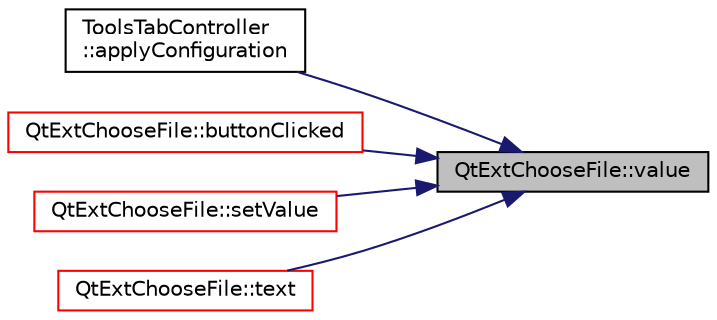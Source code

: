 digraph "QtExtChooseFile::value"
{
 // LATEX_PDF_SIZE
  edge [fontname="Helvetica",fontsize="10",labelfontname="Helvetica",labelfontsize="10"];
  node [fontname="Helvetica",fontsize="10",shape=record];
  rankdir="RL";
  Node1 [label="QtExtChooseFile::value",height=0.2,width=0.4,color="black", fillcolor="grey75", style="filled", fontcolor="black",tooltip=" "];
  Node1 -> Node2 [dir="back",color="midnightblue",fontsize="10",style="solid",fontname="Helvetica"];
  Node2 [label="ToolsTabController\l::applyConfiguration",height=0.2,width=0.4,color="black", fillcolor="white", style="filled",URL="$class_tools_tab_controller.html#a5cec9e3d8f40487380000943d5d91616",tooltip=" "];
  Node1 -> Node3 [dir="back",color="midnightblue",fontsize="10",style="solid",fontname="Helvetica"];
  Node3 [label="QtExtChooseFile::buttonClicked",height=0.2,width=0.4,color="red", fillcolor="white", style="filled",URL="$class_qt_ext_choose_file.html#ac13cdc356e83a0770d1e74318c1e7eec",tooltip=" "];
  Node1 -> Node6 [dir="back",color="midnightblue",fontsize="10",style="solid",fontname="Helvetica"];
  Node6 [label="QtExtChooseFile::setValue",height=0.2,width=0.4,color="red", fillcolor="white", style="filled",URL="$class_qt_ext_choose_file.html#a8b5a3d61db18285e3b733d904127a708",tooltip=" "];
  Node1 -> Node8 [dir="back",color="midnightblue",fontsize="10",style="solid",fontname="Helvetica"];
  Node8 [label="QtExtChooseFile::text",height=0.2,width=0.4,color="red", fillcolor="white", style="filled",URL="$class_qt_ext_choose_file.html#a25a2ec5cc7b9e996e8dc9739e7bd3a0f",tooltip=" "];
}
